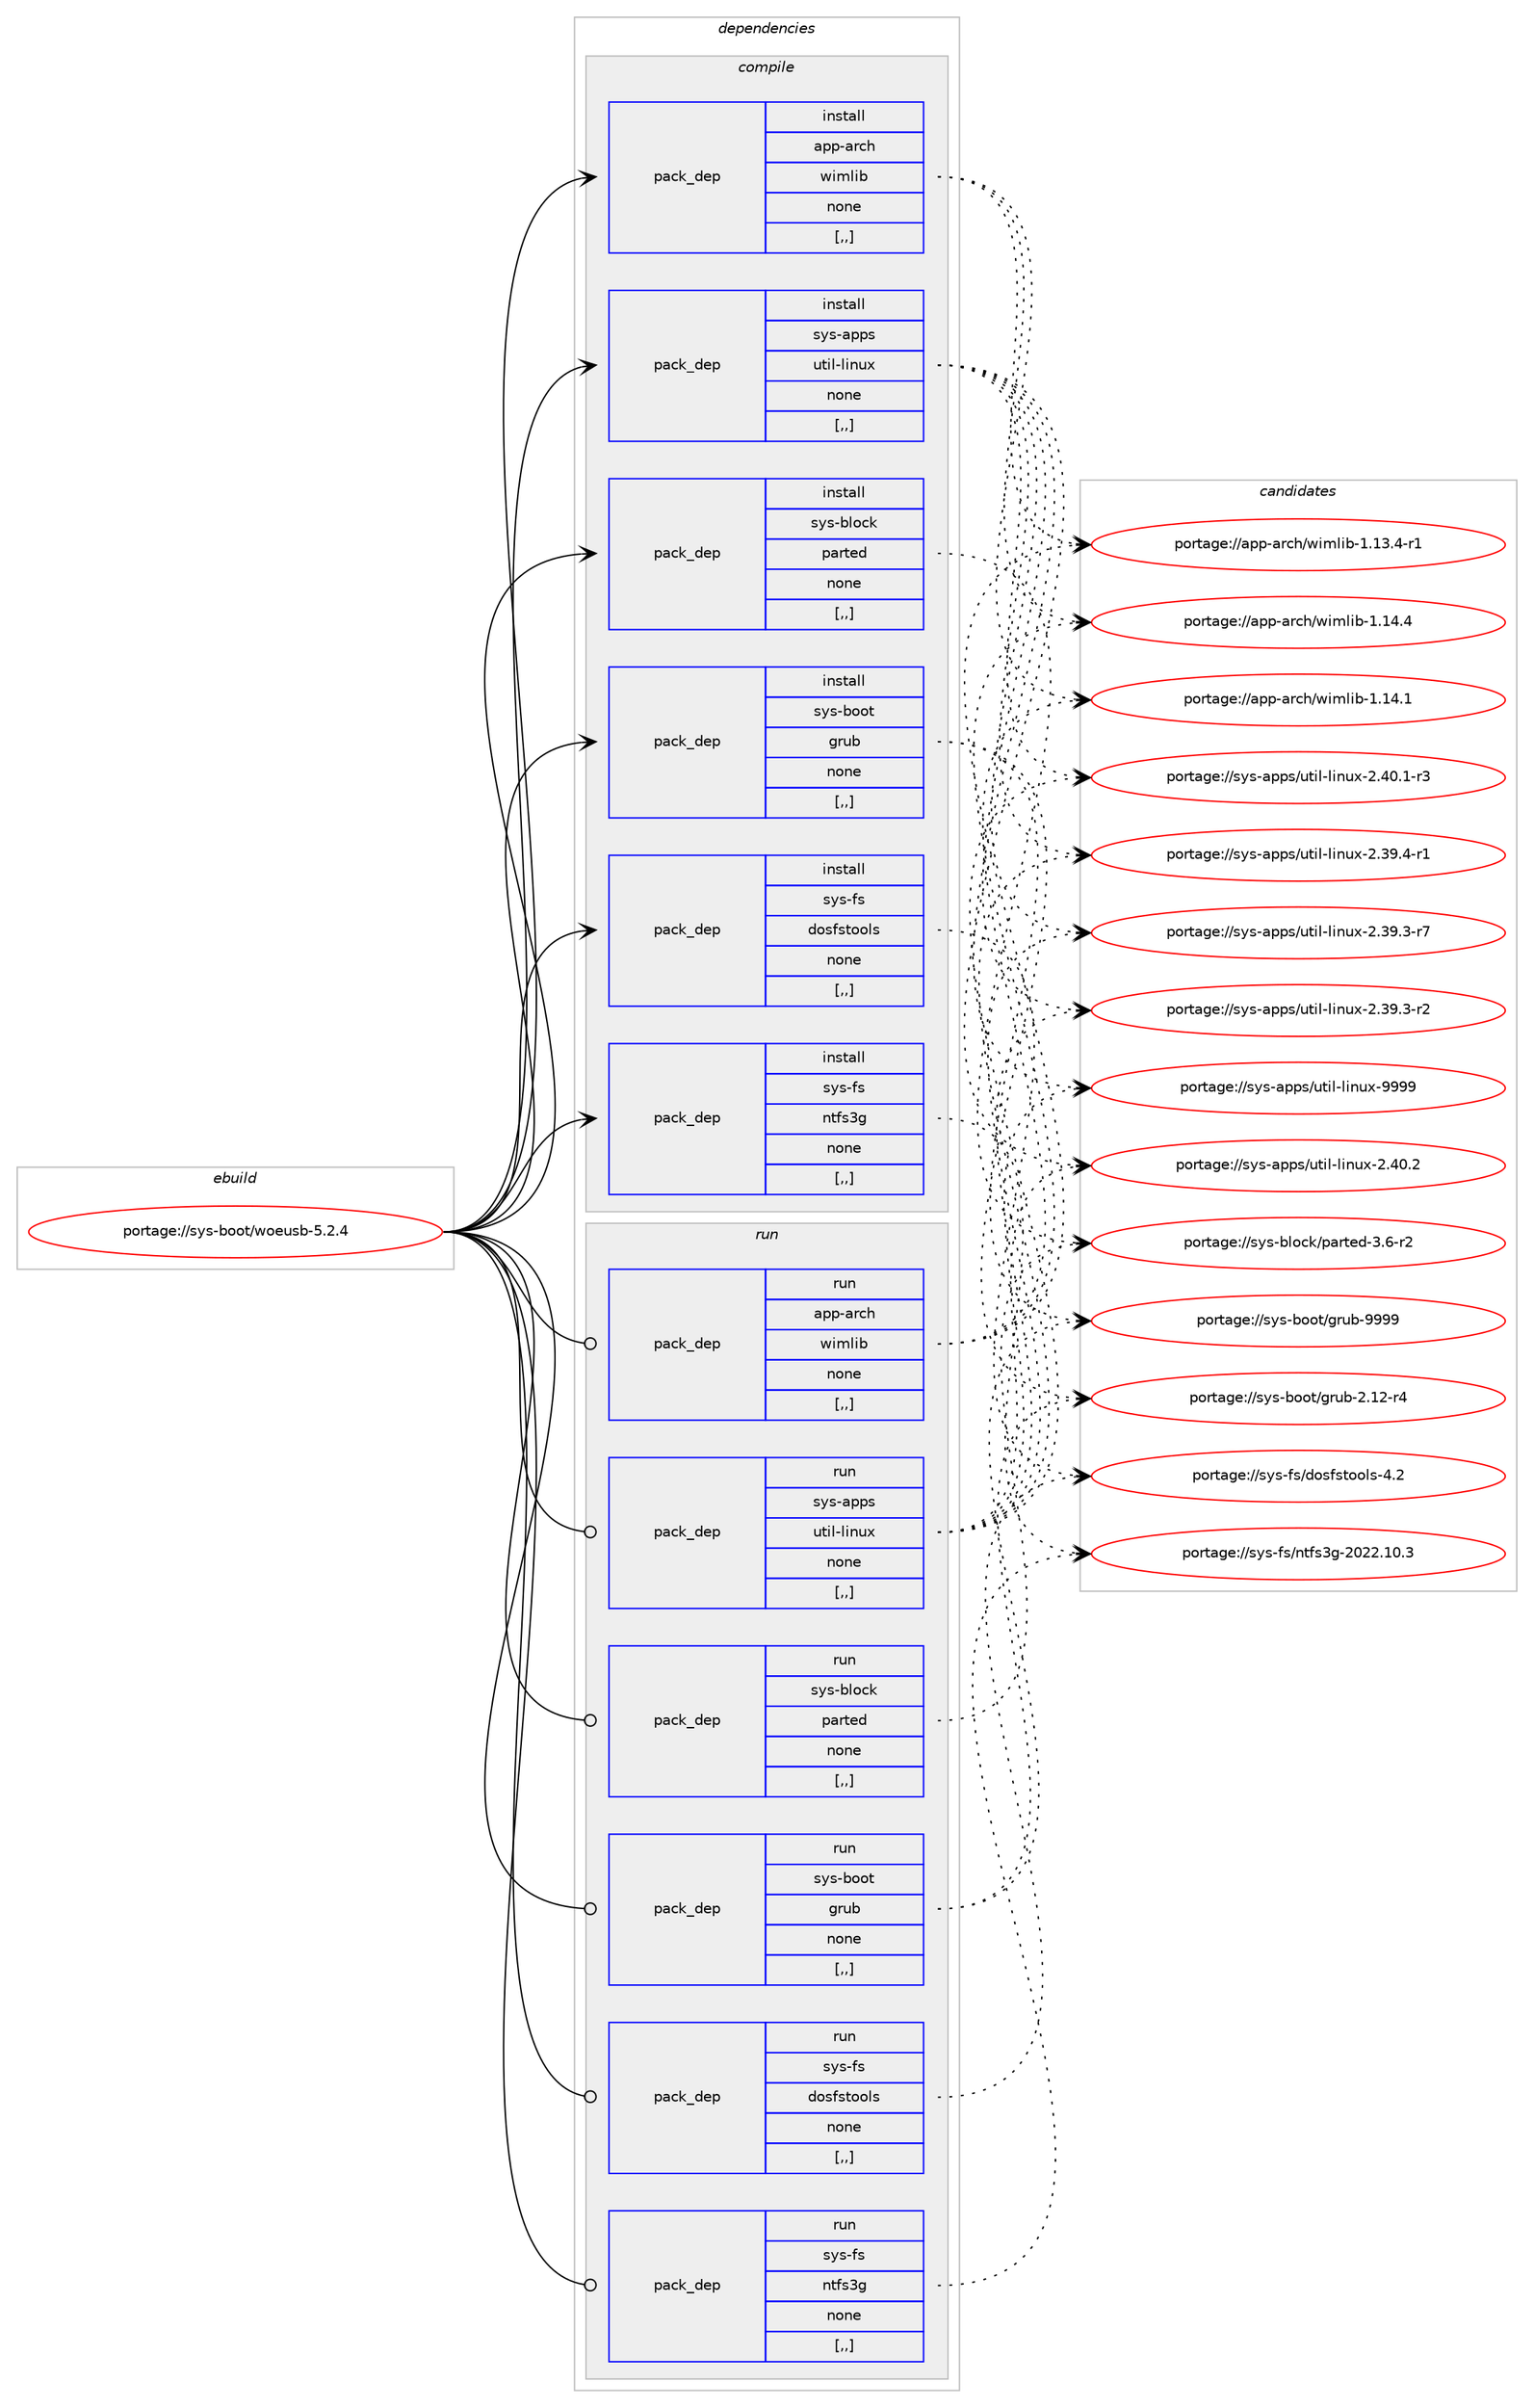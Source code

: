 digraph prolog {

# *************
# Graph options
# *************

newrank=true;
concentrate=true;
compound=true;
graph [rankdir=LR,fontname=Helvetica,fontsize=10,ranksep=1.5];#, ranksep=2.5, nodesep=0.2];
edge  [arrowhead=vee];
node  [fontname=Helvetica,fontsize=10];

# **********
# The ebuild
# **********

subgraph cluster_leftcol {
color=gray;
label=<<i>ebuild</i>>;
id [label="portage://sys-boot/woeusb-5.2.4", color=red, width=4, href="../sys-boot/woeusb-5.2.4.svg"];
}

# ****************
# The dependencies
# ****************

subgraph cluster_midcol {
color=gray;
label=<<i>dependencies</i>>;
subgraph cluster_compile {
fillcolor="#eeeeee";
style=filled;
label=<<i>compile</i>>;
subgraph pack312106 {
dependency428900 [label=<<TABLE BORDER="0" CELLBORDER="1" CELLSPACING="0" CELLPADDING="4" WIDTH="220"><TR><TD ROWSPAN="6" CELLPADDING="30">pack_dep</TD></TR><TR><TD WIDTH="110">install</TD></TR><TR><TD>app-arch</TD></TR><TR><TD>wimlib</TD></TR><TR><TD>none</TD></TR><TR><TD>[,,]</TD></TR></TABLE>>, shape=none, color=blue];
}
id:e -> dependency428900:w [weight=20,style="solid",arrowhead="vee"];
subgraph pack312107 {
dependency428901 [label=<<TABLE BORDER="0" CELLBORDER="1" CELLSPACING="0" CELLPADDING="4" WIDTH="220"><TR><TD ROWSPAN="6" CELLPADDING="30">pack_dep</TD></TR><TR><TD WIDTH="110">install</TD></TR><TR><TD>sys-apps</TD></TR><TR><TD>util-linux</TD></TR><TR><TD>none</TD></TR><TR><TD>[,,]</TD></TR></TABLE>>, shape=none, color=blue];
}
id:e -> dependency428901:w [weight=20,style="solid",arrowhead="vee"];
subgraph pack312108 {
dependency428902 [label=<<TABLE BORDER="0" CELLBORDER="1" CELLSPACING="0" CELLPADDING="4" WIDTH="220"><TR><TD ROWSPAN="6" CELLPADDING="30">pack_dep</TD></TR><TR><TD WIDTH="110">install</TD></TR><TR><TD>sys-block</TD></TR><TR><TD>parted</TD></TR><TR><TD>none</TD></TR><TR><TD>[,,]</TD></TR></TABLE>>, shape=none, color=blue];
}
id:e -> dependency428902:w [weight=20,style="solid",arrowhead="vee"];
subgraph pack312109 {
dependency428903 [label=<<TABLE BORDER="0" CELLBORDER="1" CELLSPACING="0" CELLPADDING="4" WIDTH="220"><TR><TD ROWSPAN="6" CELLPADDING="30">pack_dep</TD></TR><TR><TD WIDTH="110">install</TD></TR><TR><TD>sys-boot</TD></TR><TR><TD>grub</TD></TR><TR><TD>none</TD></TR><TR><TD>[,,]</TD></TR></TABLE>>, shape=none, color=blue];
}
id:e -> dependency428903:w [weight=20,style="solid",arrowhead="vee"];
subgraph pack312110 {
dependency428904 [label=<<TABLE BORDER="0" CELLBORDER="1" CELLSPACING="0" CELLPADDING="4" WIDTH="220"><TR><TD ROWSPAN="6" CELLPADDING="30">pack_dep</TD></TR><TR><TD WIDTH="110">install</TD></TR><TR><TD>sys-fs</TD></TR><TR><TD>dosfstools</TD></TR><TR><TD>none</TD></TR><TR><TD>[,,]</TD></TR></TABLE>>, shape=none, color=blue];
}
id:e -> dependency428904:w [weight=20,style="solid",arrowhead="vee"];
subgraph pack312111 {
dependency428905 [label=<<TABLE BORDER="0" CELLBORDER="1" CELLSPACING="0" CELLPADDING="4" WIDTH="220"><TR><TD ROWSPAN="6" CELLPADDING="30">pack_dep</TD></TR><TR><TD WIDTH="110">install</TD></TR><TR><TD>sys-fs</TD></TR><TR><TD>ntfs3g</TD></TR><TR><TD>none</TD></TR><TR><TD>[,,]</TD></TR></TABLE>>, shape=none, color=blue];
}
id:e -> dependency428905:w [weight=20,style="solid",arrowhead="vee"];
}
subgraph cluster_compileandrun {
fillcolor="#eeeeee";
style=filled;
label=<<i>compile and run</i>>;
}
subgraph cluster_run {
fillcolor="#eeeeee";
style=filled;
label=<<i>run</i>>;
subgraph pack312112 {
dependency428906 [label=<<TABLE BORDER="0" CELLBORDER="1" CELLSPACING="0" CELLPADDING="4" WIDTH="220"><TR><TD ROWSPAN="6" CELLPADDING="30">pack_dep</TD></TR><TR><TD WIDTH="110">run</TD></TR><TR><TD>app-arch</TD></TR><TR><TD>wimlib</TD></TR><TR><TD>none</TD></TR><TR><TD>[,,]</TD></TR></TABLE>>, shape=none, color=blue];
}
id:e -> dependency428906:w [weight=20,style="solid",arrowhead="odot"];
subgraph pack312113 {
dependency428907 [label=<<TABLE BORDER="0" CELLBORDER="1" CELLSPACING="0" CELLPADDING="4" WIDTH="220"><TR><TD ROWSPAN="6" CELLPADDING="30">pack_dep</TD></TR><TR><TD WIDTH="110">run</TD></TR><TR><TD>sys-apps</TD></TR><TR><TD>util-linux</TD></TR><TR><TD>none</TD></TR><TR><TD>[,,]</TD></TR></TABLE>>, shape=none, color=blue];
}
id:e -> dependency428907:w [weight=20,style="solid",arrowhead="odot"];
subgraph pack312114 {
dependency428908 [label=<<TABLE BORDER="0" CELLBORDER="1" CELLSPACING="0" CELLPADDING="4" WIDTH="220"><TR><TD ROWSPAN="6" CELLPADDING="30">pack_dep</TD></TR><TR><TD WIDTH="110">run</TD></TR><TR><TD>sys-block</TD></TR><TR><TD>parted</TD></TR><TR><TD>none</TD></TR><TR><TD>[,,]</TD></TR></TABLE>>, shape=none, color=blue];
}
id:e -> dependency428908:w [weight=20,style="solid",arrowhead="odot"];
subgraph pack312115 {
dependency428909 [label=<<TABLE BORDER="0" CELLBORDER="1" CELLSPACING="0" CELLPADDING="4" WIDTH="220"><TR><TD ROWSPAN="6" CELLPADDING="30">pack_dep</TD></TR><TR><TD WIDTH="110">run</TD></TR><TR><TD>sys-boot</TD></TR><TR><TD>grub</TD></TR><TR><TD>none</TD></TR><TR><TD>[,,]</TD></TR></TABLE>>, shape=none, color=blue];
}
id:e -> dependency428909:w [weight=20,style="solid",arrowhead="odot"];
subgraph pack312116 {
dependency428910 [label=<<TABLE BORDER="0" CELLBORDER="1" CELLSPACING="0" CELLPADDING="4" WIDTH="220"><TR><TD ROWSPAN="6" CELLPADDING="30">pack_dep</TD></TR><TR><TD WIDTH="110">run</TD></TR><TR><TD>sys-fs</TD></TR><TR><TD>dosfstools</TD></TR><TR><TD>none</TD></TR><TR><TD>[,,]</TD></TR></TABLE>>, shape=none, color=blue];
}
id:e -> dependency428910:w [weight=20,style="solid",arrowhead="odot"];
subgraph pack312117 {
dependency428911 [label=<<TABLE BORDER="0" CELLBORDER="1" CELLSPACING="0" CELLPADDING="4" WIDTH="220"><TR><TD ROWSPAN="6" CELLPADDING="30">pack_dep</TD></TR><TR><TD WIDTH="110">run</TD></TR><TR><TD>sys-fs</TD></TR><TR><TD>ntfs3g</TD></TR><TR><TD>none</TD></TR><TR><TD>[,,]</TD></TR></TABLE>>, shape=none, color=blue];
}
id:e -> dependency428911:w [weight=20,style="solid",arrowhead="odot"];
}
}

# **************
# The candidates
# **************

subgraph cluster_choices {
rank=same;
color=gray;
label=<<i>candidates</i>>;

subgraph choice312106 {
color=black;
nodesep=1;
choice97112112459711499104471191051091081059845494649524652 [label="portage://app-arch/wimlib-1.14.4", color=red, width=4,href="../app-arch/wimlib-1.14.4.svg"];
choice97112112459711499104471191051091081059845494649524649 [label="portage://app-arch/wimlib-1.14.1", color=red, width=4,href="../app-arch/wimlib-1.14.1.svg"];
choice971121124597114991044711910510910810598454946495146524511449 [label="portage://app-arch/wimlib-1.13.4-r1", color=red, width=4,href="../app-arch/wimlib-1.13.4-r1.svg"];
dependency428900:e -> choice97112112459711499104471191051091081059845494649524652:w [style=dotted,weight="100"];
dependency428900:e -> choice97112112459711499104471191051091081059845494649524649:w [style=dotted,weight="100"];
dependency428900:e -> choice971121124597114991044711910510910810598454946495146524511449:w [style=dotted,weight="100"];
}
subgraph choice312107 {
color=black;
nodesep=1;
choice115121115459711211211547117116105108451081051101171204557575757 [label="portage://sys-apps/util-linux-9999", color=red, width=4,href="../sys-apps/util-linux-9999.svg"];
choice1151211154597112112115471171161051084510810511011712045504652484650 [label="portage://sys-apps/util-linux-2.40.2", color=red, width=4,href="../sys-apps/util-linux-2.40.2.svg"];
choice11512111545971121121154711711610510845108105110117120455046524846494511451 [label="portage://sys-apps/util-linux-2.40.1-r3", color=red, width=4,href="../sys-apps/util-linux-2.40.1-r3.svg"];
choice11512111545971121121154711711610510845108105110117120455046515746524511449 [label="portage://sys-apps/util-linux-2.39.4-r1", color=red, width=4,href="../sys-apps/util-linux-2.39.4-r1.svg"];
choice11512111545971121121154711711610510845108105110117120455046515746514511455 [label="portage://sys-apps/util-linux-2.39.3-r7", color=red, width=4,href="../sys-apps/util-linux-2.39.3-r7.svg"];
choice11512111545971121121154711711610510845108105110117120455046515746514511450 [label="portage://sys-apps/util-linux-2.39.3-r2", color=red, width=4,href="../sys-apps/util-linux-2.39.3-r2.svg"];
dependency428901:e -> choice115121115459711211211547117116105108451081051101171204557575757:w [style=dotted,weight="100"];
dependency428901:e -> choice1151211154597112112115471171161051084510810511011712045504652484650:w [style=dotted,weight="100"];
dependency428901:e -> choice11512111545971121121154711711610510845108105110117120455046524846494511451:w [style=dotted,weight="100"];
dependency428901:e -> choice11512111545971121121154711711610510845108105110117120455046515746524511449:w [style=dotted,weight="100"];
dependency428901:e -> choice11512111545971121121154711711610510845108105110117120455046515746514511455:w [style=dotted,weight="100"];
dependency428901:e -> choice11512111545971121121154711711610510845108105110117120455046515746514511450:w [style=dotted,weight="100"];
}
subgraph choice312108 {
color=black;
nodesep=1;
choice1151211154598108111991074711297114116101100455146544511450 [label="portage://sys-block/parted-3.6-r2", color=red, width=4,href="../sys-block/parted-3.6-r2.svg"];
dependency428902:e -> choice1151211154598108111991074711297114116101100455146544511450:w [style=dotted,weight="100"];
}
subgraph choice312109 {
color=black;
nodesep=1;
choice115121115459811111111647103114117984557575757 [label="portage://sys-boot/grub-9999", color=red, width=4,href="../sys-boot/grub-9999.svg"];
choice1151211154598111111116471031141179845504649504511452 [label="portage://sys-boot/grub-2.12-r4", color=red, width=4,href="../sys-boot/grub-2.12-r4.svg"];
dependency428903:e -> choice115121115459811111111647103114117984557575757:w [style=dotted,weight="100"];
dependency428903:e -> choice1151211154598111111116471031141179845504649504511452:w [style=dotted,weight="100"];
}
subgraph choice312110 {
color=black;
nodesep=1;
choice115121115451021154710011111510211511611111110811545524650 [label="portage://sys-fs/dosfstools-4.2", color=red, width=4,href="../sys-fs/dosfstools-4.2.svg"];
dependency428904:e -> choice115121115451021154710011111510211511611111110811545524650:w [style=dotted,weight="100"];
}
subgraph choice312111 {
color=black;
nodesep=1;
choice11512111545102115471101161021155110345504850504649484651 [label="portage://sys-fs/ntfs3g-2022.10.3", color=red, width=4,href="../sys-fs/ntfs3g-2022.10.3.svg"];
dependency428905:e -> choice11512111545102115471101161021155110345504850504649484651:w [style=dotted,weight="100"];
}
subgraph choice312112 {
color=black;
nodesep=1;
choice97112112459711499104471191051091081059845494649524652 [label="portage://app-arch/wimlib-1.14.4", color=red, width=4,href="../app-arch/wimlib-1.14.4.svg"];
choice97112112459711499104471191051091081059845494649524649 [label="portage://app-arch/wimlib-1.14.1", color=red, width=4,href="../app-arch/wimlib-1.14.1.svg"];
choice971121124597114991044711910510910810598454946495146524511449 [label="portage://app-arch/wimlib-1.13.4-r1", color=red, width=4,href="../app-arch/wimlib-1.13.4-r1.svg"];
dependency428906:e -> choice97112112459711499104471191051091081059845494649524652:w [style=dotted,weight="100"];
dependency428906:e -> choice97112112459711499104471191051091081059845494649524649:w [style=dotted,weight="100"];
dependency428906:e -> choice971121124597114991044711910510910810598454946495146524511449:w [style=dotted,weight="100"];
}
subgraph choice312113 {
color=black;
nodesep=1;
choice115121115459711211211547117116105108451081051101171204557575757 [label="portage://sys-apps/util-linux-9999", color=red, width=4,href="../sys-apps/util-linux-9999.svg"];
choice1151211154597112112115471171161051084510810511011712045504652484650 [label="portage://sys-apps/util-linux-2.40.2", color=red, width=4,href="../sys-apps/util-linux-2.40.2.svg"];
choice11512111545971121121154711711610510845108105110117120455046524846494511451 [label="portage://sys-apps/util-linux-2.40.1-r3", color=red, width=4,href="../sys-apps/util-linux-2.40.1-r3.svg"];
choice11512111545971121121154711711610510845108105110117120455046515746524511449 [label="portage://sys-apps/util-linux-2.39.4-r1", color=red, width=4,href="../sys-apps/util-linux-2.39.4-r1.svg"];
choice11512111545971121121154711711610510845108105110117120455046515746514511455 [label="portage://sys-apps/util-linux-2.39.3-r7", color=red, width=4,href="../sys-apps/util-linux-2.39.3-r7.svg"];
choice11512111545971121121154711711610510845108105110117120455046515746514511450 [label="portage://sys-apps/util-linux-2.39.3-r2", color=red, width=4,href="../sys-apps/util-linux-2.39.3-r2.svg"];
dependency428907:e -> choice115121115459711211211547117116105108451081051101171204557575757:w [style=dotted,weight="100"];
dependency428907:e -> choice1151211154597112112115471171161051084510810511011712045504652484650:w [style=dotted,weight="100"];
dependency428907:e -> choice11512111545971121121154711711610510845108105110117120455046524846494511451:w [style=dotted,weight="100"];
dependency428907:e -> choice11512111545971121121154711711610510845108105110117120455046515746524511449:w [style=dotted,weight="100"];
dependency428907:e -> choice11512111545971121121154711711610510845108105110117120455046515746514511455:w [style=dotted,weight="100"];
dependency428907:e -> choice11512111545971121121154711711610510845108105110117120455046515746514511450:w [style=dotted,weight="100"];
}
subgraph choice312114 {
color=black;
nodesep=1;
choice1151211154598108111991074711297114116101100455146544511450 [label="portage://sys-block/parted-3.6-r2", color=red, width=4,href="../sys-block/parted-3.6-r2.svg"];
dependency428908:e -> choice1151211154598108111991074711297114116101100455146544511450:w [style=dotted,weight="100"];
}
subgraph choice312115 {
color=black;
nodesep=1;
choice115121115459811111111647103114117984557575757 [label="portage://sys-boot/grub-9999", color=red, width=4,href="../sys-boot/grub-9999.svg"];
choice1151211154598111111116471031141179845504649504511452 [label="portage://sys-boot/grub-2.12-r4", color=red, width=4,href="../sys-boot/grub-2.12-r4.svg"];
dependency428909:e -> choice115121115459811111111647103114117984557575757:w [style=dotted,weight="100"];
dependency428909:e -> choice1151211154598111111116471031141179845504649504511452:w [style=dotted,weight="100"];
}
subgraph choice312116 {
color=black;
nodesep=1;
choice115121115451021154710011111510211511611111110811545524650 [label="portage://sys-fs/dosfstools-4.2", color=red, width=4,href="../sys-fs/dosfstools-4.2.svg"];
dependency428910:e -> choice115121115451021154710011111510211511611111110811545524650:w [style=dotted,weight="100"];
}
subgraph choice312117 {
color=black;
nodesep=1;
choice11512111545102115471101161021155110345504850504649484651 [label="portage://sys-fs/ntfs3g-2022.10.3", color=red, width=4,href="../sys-fs/ntfs3g-2022.10.3.svg"];
dependency428911:e -> choice11512111545102115471101161021155110345504850504649484651:w [style=dotted,weight="100"];
}
}

}
